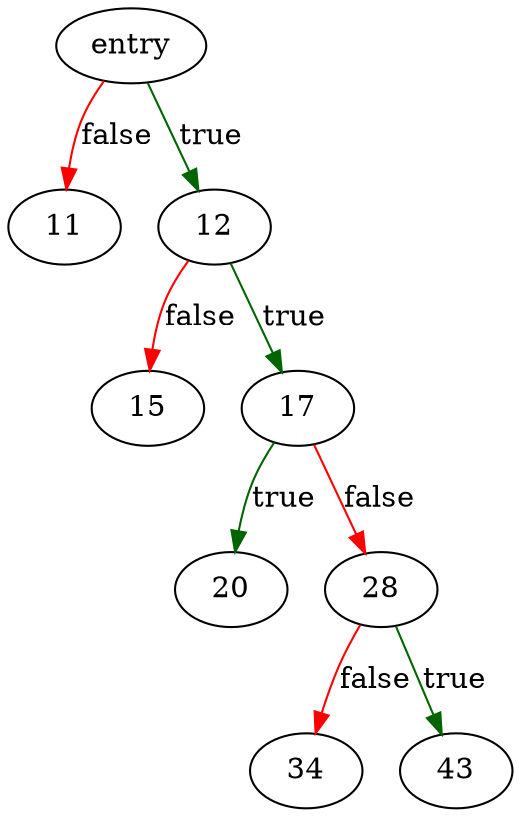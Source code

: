 digraph "main" {
	// Node definitions.
	2 [label=entry];
	11;
	12;
	15;
	17;
	20;
	28;
	34;
	43;

	// Edge definitions.
	2 -> 11 [
		color=red
		label=false
	];
	2 -> 12 [
		color=darkgreen
		label=true
	];
	12 -> 15 [
		color=red
		label=false
	];
	12 -> 17 [
		color=darkgreen
		label=true
	];
	17 -> 20 [
		color=darkgreen
		label=true
	];
	17 -> 28 [
		color=red
		label=false
	];
	28 -> 34 [
		color=red
		label=false
	];
	28 -> 43 [
		color=darkgreen
		label=true
	];
}